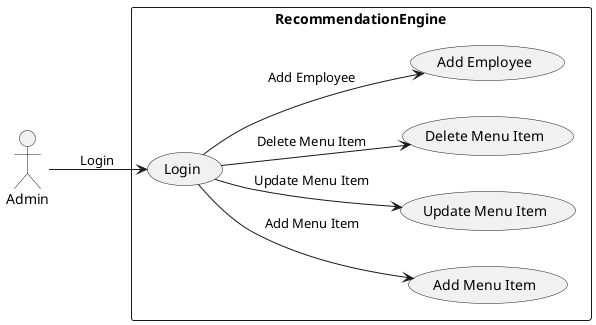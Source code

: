 @startuml
left to right direction
actor Admin

rectangle RecommendationEngine {
    usecase "Login" as UC1
    usecase "Add Menu Item" as UC2
    usecase "Update Menu Item" as UC3
    usecase "Delete Menu Item" as UC4
    usecase "Add Employee" as UC5
}

Admin --> UC1 : Login
UC1 --> UC2 : Add Menu Item
UC1 --> UC3 : Update Menu Item
UC1 --> UC4 : Delete Menu Item
UC1 --> UC5 : Add Employee

@enduml
